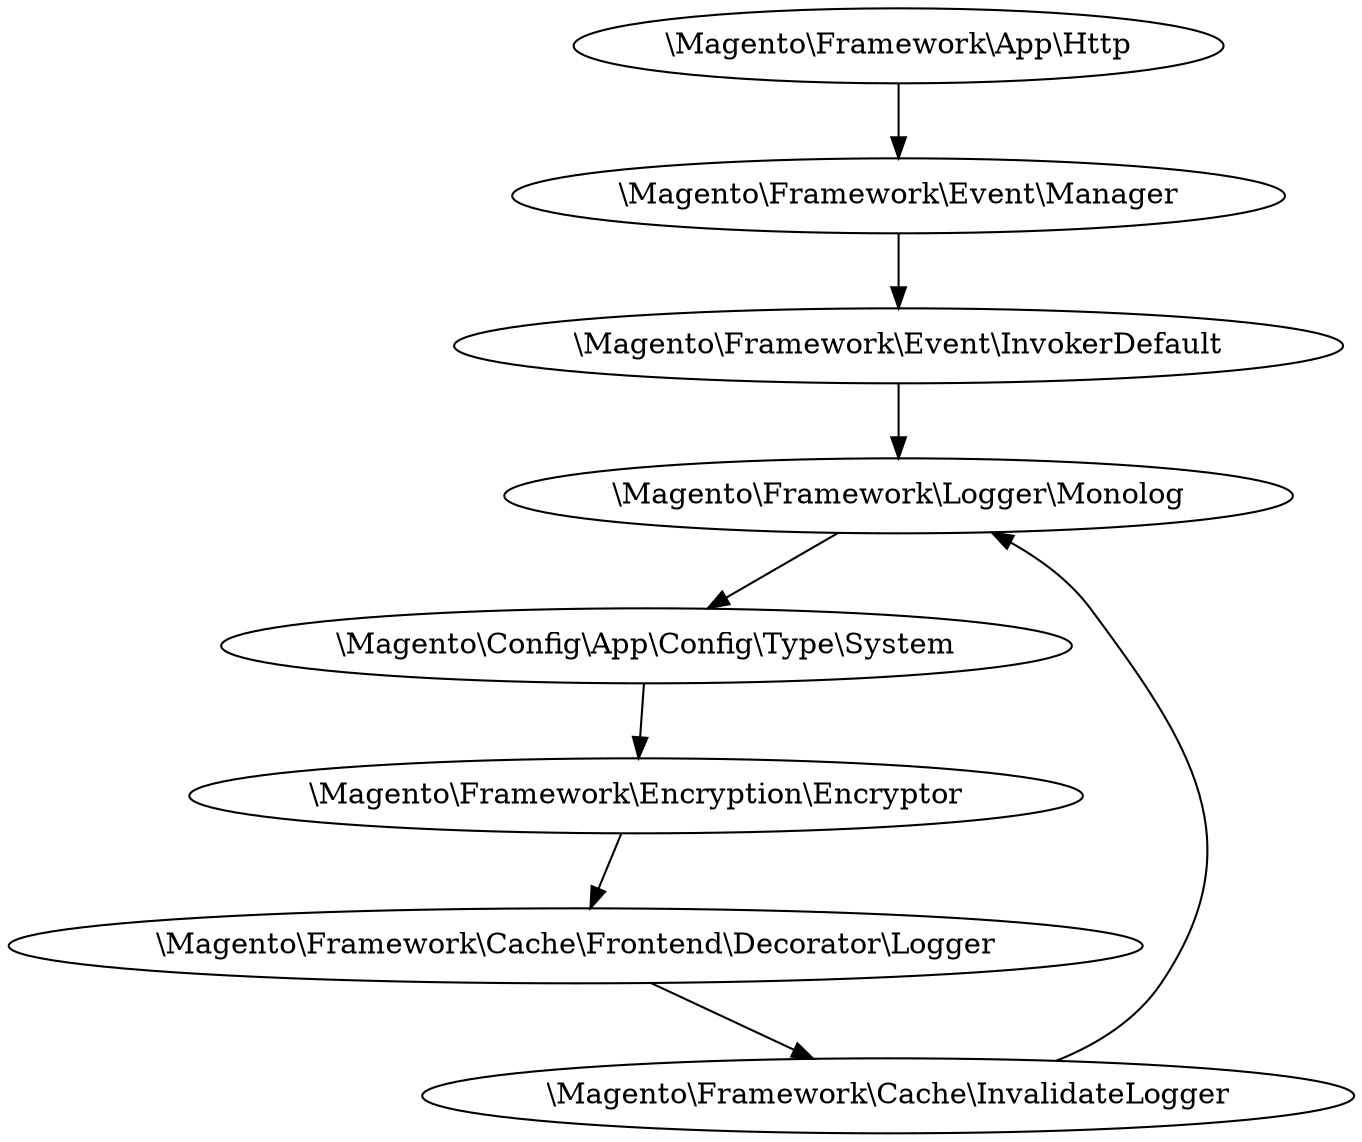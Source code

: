 digraph {
	c1 [label="\\Magento\\Framework\\App\\Http"]
	c2 [label="\\Magento\\Framework\\Event\\Manager"]
	c3 [label="\\Magento\\Framework\\Event\\InvokerDefault"]
	c4 [label="\\Magento\\Framework\\Logger\\Monolog"]
	c5 [label="\\Magento\\Framework\\App\\Config"]
	c5 [label="\\Magento\\Config\\App\\Config\\Type\\System"]
	c6 [label="\\Magento\\Framework\\Encryption\\Encryptor"]
	c7 [label="\\Magento\\Framework\\Cache\\Frontend\\Decorator\\Logger"]
	c8 [label="\\Magento\\Framework\\Cache\\InvalidateLogger"]

	c1 -> c2 -> c3 -> c4 -> c5 -> c6 -> c7 -> c8 -> c4
}
